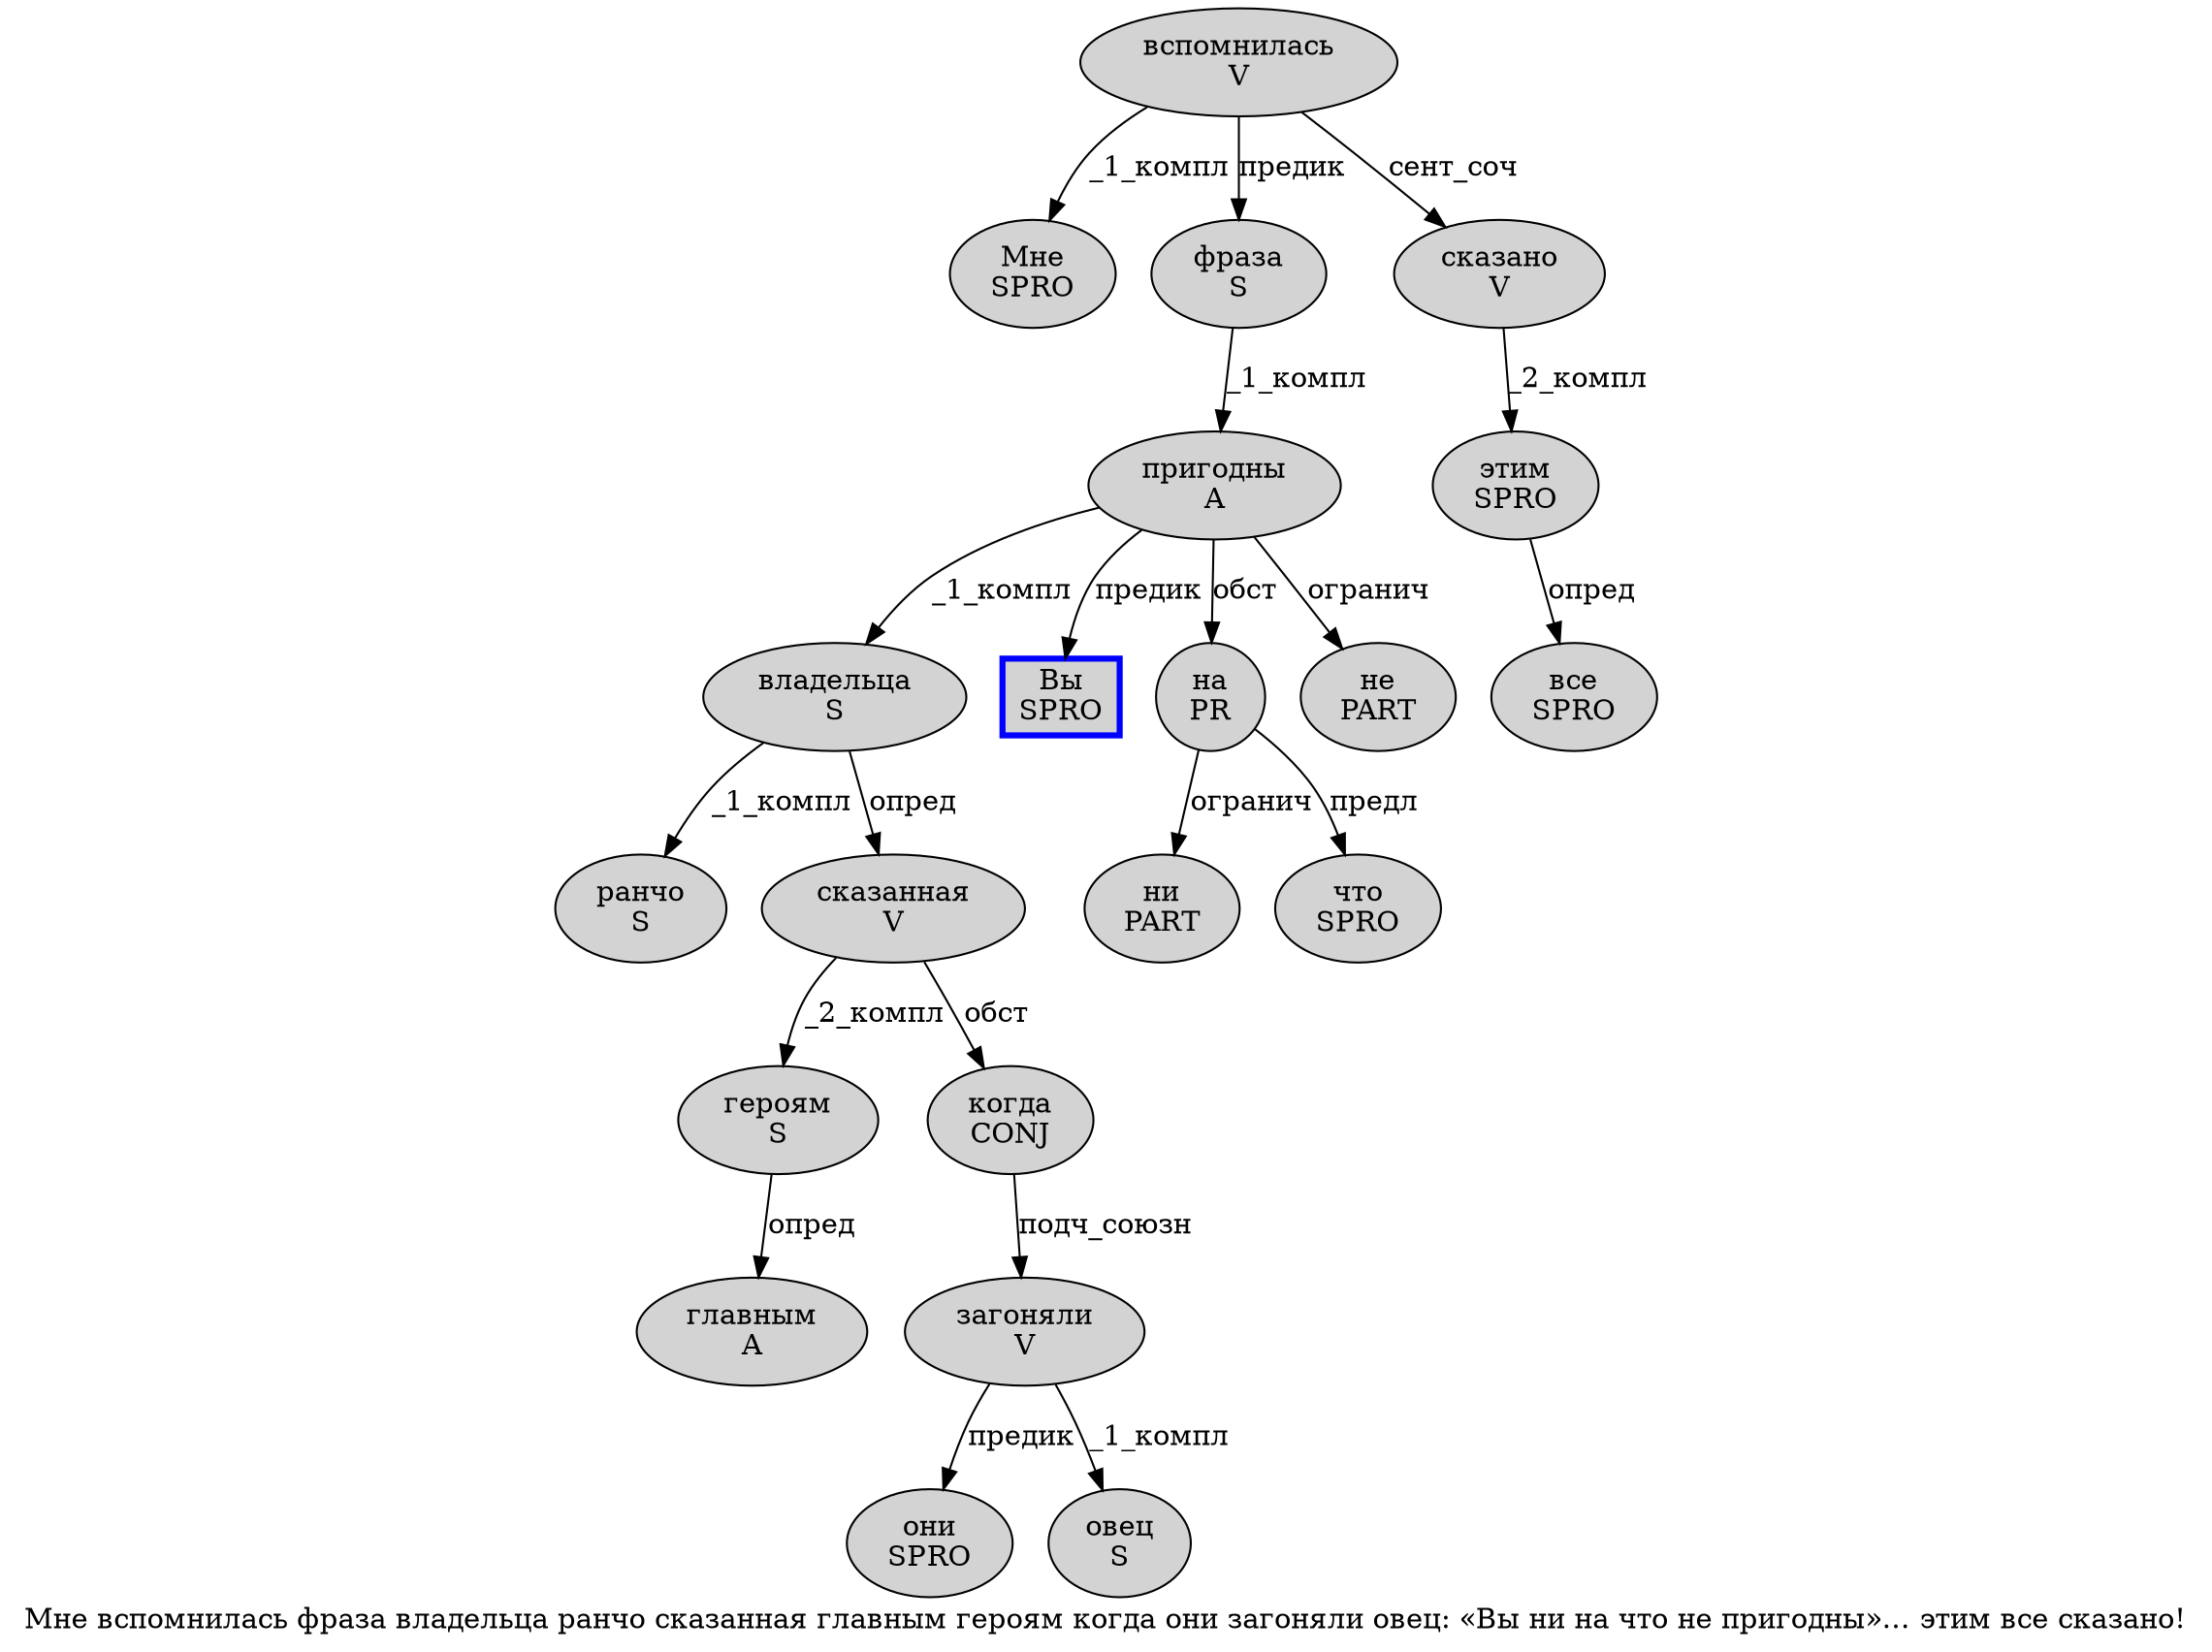 digraph SENTENCE_3116 {
	graph [label="Мне вспомнилась фраза владельца ранчо сказанная главным героям когда они загоняли овец: «Вы ни на что не пригодны»… этим все сказано!"]
	node [style=filled]
		0 [label="Мне
SPRO" color="" fillcolor=lightgray penwidth=1 shape=ellipse]
		1 [label="вспомнилась
V" color="" fillcolor=lightgray penwidth=1 shape=ellipse]
		2 [label="фраза
S" color="" fillcolor=lightgray penwidth=1 shape=ellipse]
		3 [label="владельца
S" color="" fillcolor=lightgray penwidth=1 shape=ellipse]
		4 [label="ранчо
S" color="" fillcolor=lightgray penwidth=1 shape=ellipse]
		5 [label="сказанная
V" color="" fillcolor=lightgray penwidth=1 shape=ellipse]
		6 [label="главным
A" color="" fillcolor=lightgray penwidth=1 shape=ellipse]
		7 [label="героям
S" color="" fillcolor=lightgray penwidth=1 shape=ellipse]
		8 [label="когда
CONJ" color="" fillcolor=lightgray penwidth=1 shape=ellipse]
		9 [label="они
SPRO" color="" fillcolor=lightgray penwidth=1 shape=ellipse]
		10 [label="загоняли
V" color="" fillcolor=lightgray penwidth=1 shape=ellipse]
		11 [label="овец
S" color="" fillcolor=lightgray penwidth=1 shape=ellipse]
		14 [label="Вы
SPRO" color=blue fillcolor=lightgray penwidth=3 shape=box]
		15 [label="ни
PART" color="" fillcolor=lightgray penwidth=1 shape=ellipse]
		16 [label="на
PR" color="" fillcolor=lightgray penwidth=1 shape=ellipse]
		17 [label="что
SPRO" color="" fillcolor=lightgray penwidth=1 shape=ellipse]
		18 [label="не
PART" color="" fillcolor=lightgray penwidth=1 shape=ellipse]
		19 [label="пригодны
A" color="" fillcolor=lightgray penwidth=1 shape=ellipse]
		22 [label="этим
SPRO" color="" fillcolor=lightgray penwidth=1 shape=ellipse]
		23 [label="все
SPRO" color="" fillcolor=lightgray penwidth=1 shape=ellipse]
		24 [label="сказано
V" color="" fillcolor=lightgray penwidth=1 shape=ellipse]
			1 -> 0 [label="_1_компл"]
			1 -> 2 [label="предик"]
			1 -> 24 [label="сент_соч"]
			5 -> 7 [label="_2_компл"]
			5 -> 8 [label="обст"]
			3 -> 4 [label="_1_компл"]
			3 -> 5 [label="опред"]
			7 -> 6 [label="опред"]
			22 -> 23 [label="опред"]
			2 -> 19 [label="_1_компл"]
			8 -> 10 [label="подч_союзн"]
			19 -> 3 [label="_1_компл"]
			19 -> 14 [label="предик"]
			19 -> 16 [label="обст"]
			19 -> 18 [label="огранич"]
			10 -> 9 [label="предик"]
			10 -> 11 [label="_1_компл"]
			24 -> 22 [label="_2_компл"]
			16 -> 15 [label="огранич"]
			16 -> 17 [label="предл"]
}